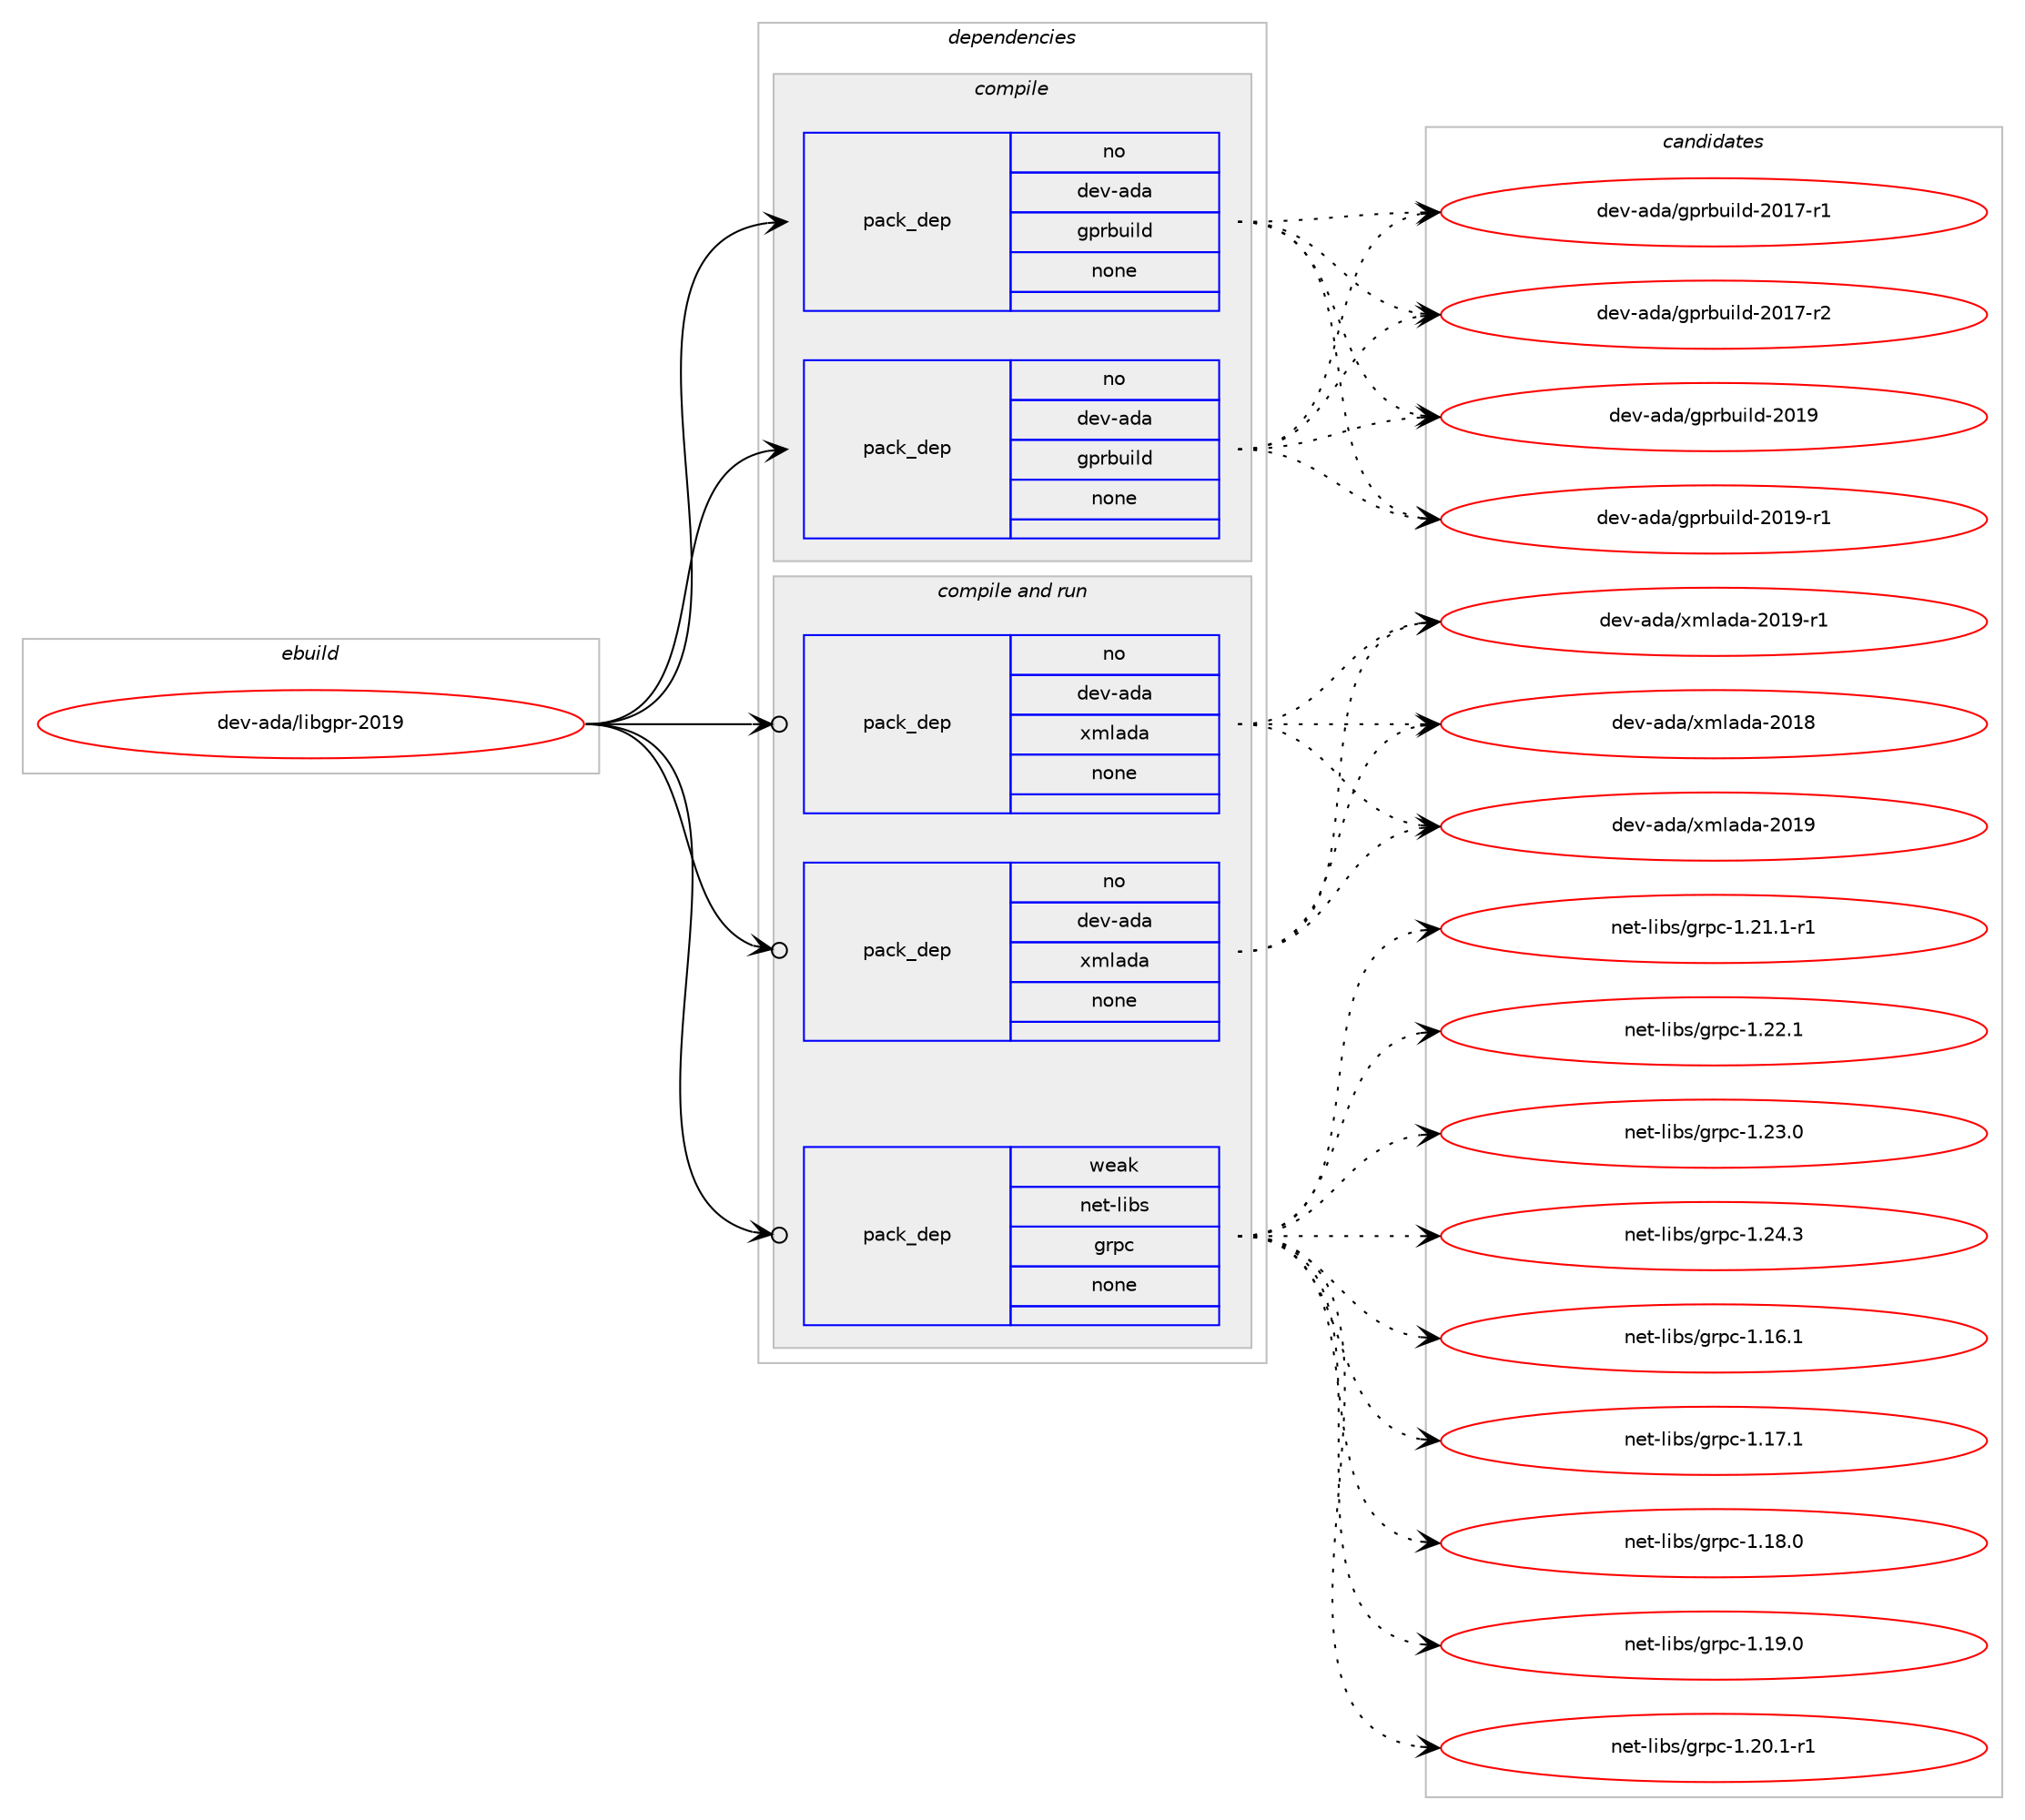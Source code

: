 digraph prolog {

# *************
# Graph options
# *************

newrank=true;
concentrate=true;
compound=true;
graph [rankdir=LR,fontname=Helvetica,fontsize=10,ranksep=1.5];#, ranksep=2.5, nodesep=0.2];
edge  [arrowhead=vee];
node  [fontname=Helvetica,fontsize=10];

# **********
# The ebuild
# **********

subgraph cluster_leftcol {
color=gray;
rank=same;
label=<<i>ebuild</i>>;
id [label="dev-ada/libgpr-2019", color=red, width=4, href="../dev-ada/libgpr-2019.svg"];
}

# ****************
# The dependencies
# ****************

subgraph cluster_midcol {
color=gray;
label=<<i>dependencies</i>>;
subgraph cluster_compile {
fillcolor="#eeeeee";
style=filled;
label=<<i>compile</i>>;
subgraph pack384735 {
dependency516647 [label=<<TABLE BORDER="0" CELLBORDER="1" CELLSPACING="0" CELLPADDING="4" WIDTH="220"><TR><TD ROWSPAN="6" CELLPADDING="30">pack_dep</TD></TR><TR><TD WIDTH="110">no</TD></TR><TR><TD>dev-ada</TD></TR><TR><TD>gprbuild</TD></TR><TR><TD>none</TD></TR><TR><TD></TD></TR></TABLE>>, shape=none, color=blue];
}
id:e -> dependency516647:w [weight=20,style="solid",arrowhead="vee"];
subgraph pack384736 {
dependency516648 [label=<<TABLE BORDER="0" CELLBORDER="1" CELLSPACING="0" CELLPADDING="4" WIDTH="220"><TR><TD ROWSPAN="6" CELLPADDING="30">pack_dep</TD></TR><TR><TD WIDTH="110">no</TD></TR><TR><TD>dev-ada</TD></TR><TR><TD>gprbuild</TD></TR><TR><TD>none</TD></TR><TR><TD></TD></TR></TABLE>>, shape=none, color=blue];
}
id:e -> dependency516648:w [weight=20,style="solid",arrowhead="vee"];
}
subgraph cluster_compileandrun {
fillcolor="#eeeeee";
style=filled;
label=<<i>compile and run</i>>;
subgraph pack384737 {
dependency516649 [label=<<TABLE BORDER="0" CELLBORDER="1" CELLSPACING="0" CELLPADDING="4" WIDTH="220"><TR><TD ROWSPAN="6" CELLPADDING="30">pack_dep</TD></TR><TR><TD WIDTH="110">no</TD></TR><TR><TD>dev-ada</TD></TR><TR><TD>xmlada</TD></TR><TR><TD>none</TD></TR><TR><TD></TD></TR></TABLE>>, shape=none, color=blue];
}
id:e -> dependency516649:w [weight=20,style="solid",arrowhead="odotvee"];
subgraph pack384738 {
dependency516650 [label=<<TABLE BORDER="0" CELLBORDER="1" CELLSPACING="0" CELLPADDING="4" WIDTH="220"><TR><TD ROWSPAN="6" CELLPADDING="30">pack_dep</TD></TR><TR><TD WIDTH="110">no</TD></TR><TR><TD>dev-ada</TD></TR><TR><TD>xmlada</TD></TR><TR><TD>none</TD></TR><TR><TD></TD></TR></TABLE>>, shape=none, color=blue];
}
id:e -> dependency516650:w [weight=20,style="solid",arrowhead="odotvee"];
subgraph pack384739 {
dependency516651 [label=<<TABLE BORDER="0" CELLBORDER="1" CELLSPACING="0" CELLPADDING="4" WIDTH="220"><TR><TD ROWSPAN="6" CELLPADDING="30">pack_dep</TD></TR><TR><TD WIDTH="110">weak</TD></TR><TR><TD>net-libs</TD></TR><TR><TD>grpc</TD></TR><TR><TD>none</TD></TR><TR><TD></TD></TR></TABLE>>, shape=none, color=blue];
}
id:e -> dependency516651:w [weight=20,style="solid",arrowhead="odotvee"];
}
subgraph cluster_run {
fillcolor="#eeeeee";
style=filled;
label=<<i>run</i>>;
}
}

# **************
# The candidates
# **************

subgraph cluster_choices {
rank=same;
color=gray;
label=<<i>candidates</i>>;

subgraph choice384735 {
color=black;
nodesep=1;
choice100101118459710097471031121149811710510810045504849554511449 [label="dev-ada/gprbuild-2017-r1", color=red, width=4,href="../dev-ada/gprbuild-2017-r1.svg"];
choice100101118459710097471031121149811710510810045504849554511450 [label="dev-ada/gprbuild-2017-r2", color=red, width=4,href="../dev-ada/gprbuild-2017-r2.svg"];
choice10010111845971009747103112114981171051081004550484957 [label="dev-ada/gprbuild-2019", color=red, width=4,href="../dev-ada/gprbuild-2019.svg"];
choice100101118459710097471031121149811710510810045504849574511449 [label="dev-ada/gprbuild-2019-r1", color=red, width=4,href="../dev-ada/gprbuild-2019-r1.svg"];
dependency516647:e -> choice100101118459710097471031121149811710510810045504849554511449:w [style=dotted,weight="100"];
dependency516647:e -> choice100101118459710097471031121149811710510810045504849554511450:w [style=dotted,weight="100"];
dependency516647:e -> choice10010111845971009747103112114981171051081004550484957:w [style=dotted,weight="100"];
dependency516647:e -> choice100101118459710097471031121149811710510810045504849574511449:w [style=dotted,weight="100"];
}
subgraph choice384736 {
color=black;
nodesep=1;
choice100101118459710097471031121149811710510810045504849554511449 [label="dev-ada/gprbuild-2017-r1", color=red, width=4,href="../dev-ada/gprbuild-2017-r1.svg"];
choice100101118459710097471031121149811710510810045504849554511450 [label="dev-ada/gprbuild-2017-r2", color=red, width=4,href="../dev-ada/gprbuild-2017-r2.svg"];
choice10010111845971009747103112114981171051081004550484957 [label="dev-ada/gprbuild-2019", color=red, width=4,href="../dev-ada/gprbuild-2019.svg"];
choice100101118459710097471031121149811710510810045504849574511449 [label="dev-ada/gprbuild-2019-r1", color=red, width=4,href="../dev-ada/gprbuild-2019-r1.svg"];
dependency516648:e -> choice100101118459710097471031121149811710510810045504849554511449:w [style=dotted,weight="100"];
dependency516648:e -> choice100101118459710097471031121149811710510810045504849554511450:w [style=dotted,weight="100"];
dependency516648:e -> choice10010111845971009747103112114981171051081004550484957:w [style=dotted,weight="100"];
dependency516648:e -> choice100101118459710097471031121149811710510810045504849574511449:w [style=dotted,weight="100"];
}
subgraph choice384737 {
color=black;
nodesep=1;
choice1001011184597100974712010910897100974550484956 [label="dev-ada/xmlada-2018", color=red, width=4,href="../dev-ada/xmlada-2018.svg"];
choice1001011184597100974712010910897100974550484957 [label="dev-ada/xmlada-2019", color=red, width=4,href="../dev-ada/xmlada-2019.svg"];
choice10010111845971009747120109108971009745504849574511449 [label="dev-ada/xmlada-2019-r1", color=red, width=4,href="../dev-ada/xmlada-2019-r1.svg"];
dependency516649:e -> choice1001011184597100974712010910897100974550484956:w [style=dotted,weight="100"];
dependency516649:e -> choice1001011184597100974712010910897100974550484957:w [style=dotted,weight="100"];
dependency516649:e -> choice10010111845971009747120109108971009745504849574511449:w [style=dotted,weight="100"];
}
subgraph choice384738 {
color=black;
nodesep=1;
choice1001011184597100974712010910897100974550484956 [label="dev-ada/xmlada-2018", color=red, width=4,href="../dev-ada/xmlada-2018.svg"];
choice1001011184597100974712010910897100974550484957 [label="dev-ada/xmlada-2019", color=red, width=4,href="../dev-ada/xmlada-2019.svg"];
choice10010111845971009747120109108971009745504849574511449 [label="dev-ada/xmlada-2019-r1", color=red, width=4,href="../dev-ada/xmlada-2019-r1.svg"];
dependency516650:e -> choice1001011184597100974712010910897100974550484956:w [style=dotted,weight="100"];
dependency516650:e -> choice1001011184597100974712010910897100974550484957:w [style=dotted,weight="100"];
dependency516650:e -> choice10010111845971009747120109108971009745504849574511449:w [style=dotted,weight="100"];
}
subgraph choice384739 {
color=black;
nodesep=1;
choice1101011164510810598115471031141129945494649544649 [label="net-libs/grpc-1.16.1", color=red, width=4,href="../net-libs/grpc-1.16.1.svg"];
choice1101011164510810598115471031141129945494649554649 [label="net-libs/grpc-1.17.1", color=red, width=4,href="../net-libs/grpc-1.17.1.svg"];
choice1101011164510810598115471031141129945494649564648 [label="net-libs/grpc-1.18.0", color=red, width=4,href="../net-libs/grpc-1.18.0.svg"];
choice1101011164510810598115471031141129945494649574648 [label="net-libs/grpc-1.19.0", color=red, width=4,href="../net-libs/grpc-1.19.0.svg"];
choice11010111645108105981154710311411299454946504846494511449 [label="net-libs/grpc-1.20.1-r1", color=red, width=4,href="../net-libs/grpc-1.20.1-r1.svg"];
choice11010111645108105981154710311411299454946504946494511449 [label="net-libs/grpc-1.21.1-r1", color=red, width=4,href="../net-libs/grpc-1.21.1-r1.svg"];
choice1101011164510810598115471031141129945494650504649 [label="net-libs/grpc-1.22.1", color=red, width=4,href="../net-libs/grpc-1.22.1.svg"];
choice1101011164510810598115471031141129945494650514648 [label="net-libs/grpc-1.23.0", color=red, width=4,href="../net-libs/grpc-1.23.0.svg"];
choice1101011164510810598115471031141129945494650524651 [label="net-libs/grpc-1.24.3", color=red, width=4,href="../net-libs/grpc-1.24.3.svg"];
dependency516651:e -> choice1101011164510810598115471031141129945494649544649:w [style=dotted,weight="100"];
dependency516651:e -> choice1101011164510810598115471031141129945494649554649:w [style=dotted,weight="100"];
dependency516651:e -> choice1101011164510810598115471031141129945494649564648:w [style=dotted,weight="100"];
dependency516651:e -> choice1101011164510810598115471031141129945494649574648:w [style=dotted,weight="100"];
dependency516651:e -> choice11010111645108105981154710311411299454946504846494511449:w [style=dotted,weight="100"];
dependency516651:e -> choice11010111645108105981154710311411299454946504946494511449:w [style=dotted,weight="100"];
dependency516651:e -> choice1101011164510810598115471031141129945494650504649:w [style=dotted,weight="100"];
dependency516651:e -> choice1101011164510810598115471031141129945494650514648:w [style=dotted,weight="100"];
dependency516651:e -> choice1101011164510810598115471031141129945494650524651:w [style=dotted,weight="100"];
}
}

}

